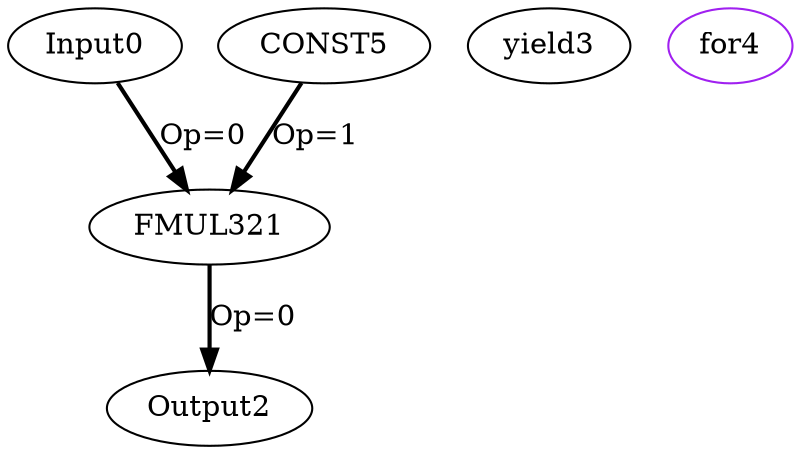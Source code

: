 Digraph G {
Input0[opcode = "Input", ref_name="kernel_gemm_0_0", size="100", offset="0,0", pattern="4,25", color = black];
FMUL321[opcode = "FMUL32", color = black];
Output2[opcode = "Output", ref_name="kernel_gemm_0_1", size="100", offset="0,0", pattern="4,25", color = black];
yield3[opcode = "yield", color = black];
for4[opcode = "for", color = purple];
CONST5[opcode = "CONST", value="0x3F99999A", color = black];
Input0 -> FMUL321[color = black, style = bold, operand = 0, label = "Op=0"];
CONST5 -> FMUL321[color = black, style = bold, operand = 1, label = "Op=1"];
FMUL321 -> Output2[color = black, style = bold, operand = 0, label = "Op=0"];
}
